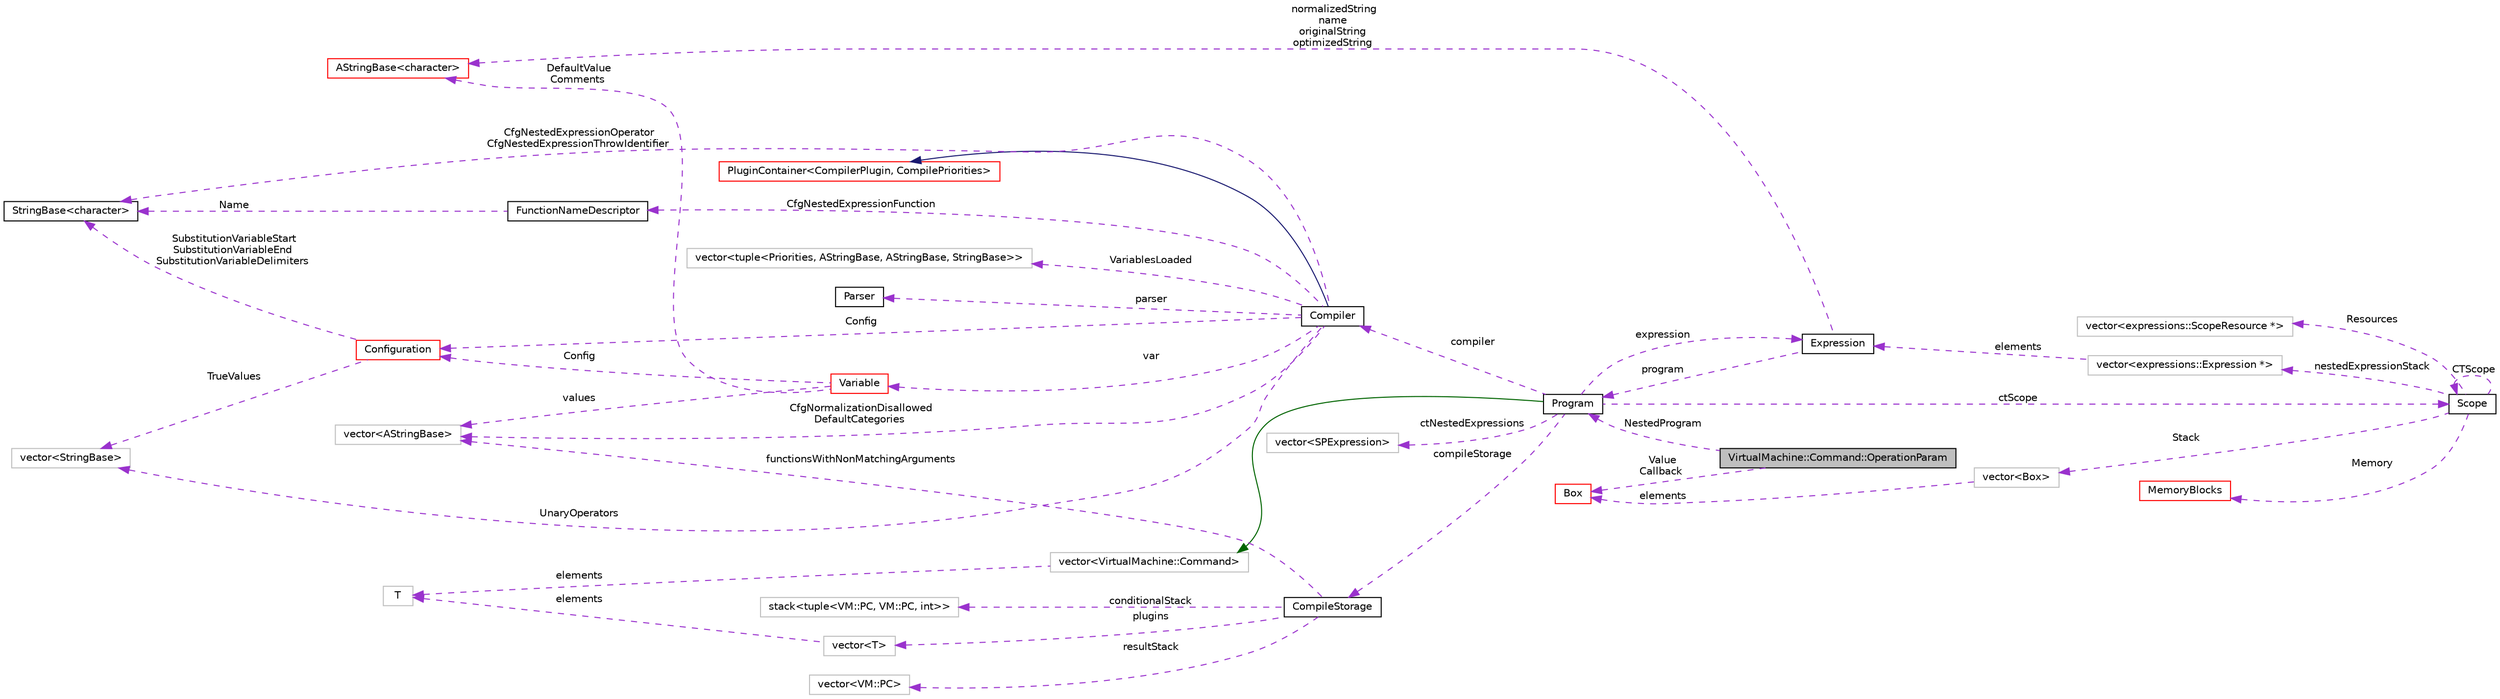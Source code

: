 digraph "VirtualMachine::Command::OperationParam"
{
  edge [fontname="Helvetica",fontsize="10",labelfontname="Helvetica",labelfontsize="10"];
  node [fontname="Helvetica",fontsize="10",shape=record];
  rankdir="LR";
  Node1 [label="VirtualMachine::Command::OperationParam",height=0.2,width=0.4,color="black", fillcolor="grey75", style="filled", fontcolor="black"];
  Node3 [label="vector\<VirtualMachine::Command\>",height=0.2,width=0.4,color="grey75", fillcolor="white", style="filled",tooltip="STL class. "];
  Node6 [label="PluginContainer\<CompilerPlugin, CompilePriorities\>",height=0.2,width=0.4,color="red", fillcolor="white", style="filled",URL="$classaworx_1_1lib_1_1util_1_1PluginContainer.html"];
  Node23 [label="vector\<AStringBase\>",height=0.2,width=0.4,color="grey75", fillcolor="white", style="filled"];
  Node31 [label="vector\<StringBase\>",height=0.2,width=0.4,color="grey75", fillcolor="white", style="filled"];
  Node36 [label="vector\<tuple\<Priorities, AStringBase, AStringBase, StringBase\>\>",height=0.2,width=0.4,color="grey75", fillcolor="white", style="filled"];
  Node43 [label="vector\<expressions::ScopeResource *\>",height=0.2,width=0.4,color="grey75", fillcolor="white", style="filled"];
  Node45 [label="vector\<expressions::Expression *\>",height=0.2,width=0.4,color="grey75", fillcolor="white", style="filled"];
  Node46 [label="vector\<Box\>",height=0.2,width=0.4,color="grey75", fillcolor="white", style="filled"];
  Node50 [label="vector\<SPExpression\>",height=0.2,width=0.4,color="grey75", fillcolor="white", style="filled"];
  Node52 [label="stack\<tuple\<VM::PC, VM::PC, int\>\>",height=0.2,width=0.4,color="grey75", fillcolor="white", style="filled"];
  Node53 [label="vector\<VM::PC\>",height=0.2,width=0.4,color="grey75", fillcolor="white", style="filled"];
  Node54 [label="vector\<T\>",height=0.2,width=0.4,color="grey75", fillcolor="white", style="filled",tooltip="STL class. "];
  Node21 [label="StringBase\<character\>",height=0.2,width=0.4,color="black", fillcolor="white", style="filled",URL="$classaworx_1_1lib_1_1strings_1_1StringBase.html"];
  Node33 [label="AStringBase\<character\>",height=0.2,width=0.4,color="red", fillcolor="white", style="filled",URL="$classaworx_1_1lib_1_1strings_1_1AStringBase.html"];
  Node2 -> Node1 [dir="back",color="darkorchid3",fontsize="10",style="dashed",label=" NestedProgram" ,fontname="Helvetica"];
  Node2 -> Node38 [dir="back",color="darkorchid3",fontsize="10",style="dashed",label=" program" ,fontname="Helvetica"];
  Node3 -> Node2 [dir="back",color="darkgreen",fontsize="10",style="solid",fontname="Helvetica"];
  Node4 -> Node3 [dir="back",color="darkorchid3",fontsize="10",style="dashed",label=" elements" ,fontname="Helvetica"];
  Node4 -> Node54 [dir="back",color="darkorchid3",fontsize="10",style="dashed",label=" elements" ,fontname="Helvetica"];
  Node5 -> Node2 [dir="back",color="darkorchid3",fontsize="10",style="dashed",label=" compiler" ,fontname="Helvetica"];
  Node6 -> Node5 [dir="back",color="midnightblue",fontsize="10",style="solid",fontname="Helvetica"];
  Node21 -> Node5 [dir="back",color="darkorchid3",fontsize="10",style="dashed",label=" CfgNestedExpressionOperator\nCfgNestedExpressionThrowIdentifier" ,fontname="Helvetica"];
  Node21 -> Node26 [dir="back",color="darkorchid3",fontsize="10",style="dashed",label=" SubstitutionVariableStart\nSubstitutionVariableEnd\nSubstitutionVariableDelimiters" ,fontname="Helvetica"];
  Node21 -> Node37 [dir="back",color="darkorchid3",fontsize="10",style="dashed",label=" Name" ,fontname="Helvetica"];
  Node22 -> Node5 [dir="back",color="darkorchid3",fontsize="10",style="dashed",label=" parser" ,fontname="Helvetica"];
  Node23 -> Node5 [dir="back",color="darkorchid3",fontsize="10",style="dashed",label=" CfgNormalizationDisallowed\nDefaultCategories" ,fontname="Helvetica"];
  Node23 -> Node25 [dir="back",color="darkorchid3",fontsize="10",style="dashed",label=" values" ,fontname="Helvetica"];
  Node23 -> Node51 [dir="back",color="darkorchid3",fontsize="10",style="dashed",label=" functionsWithNonMatchingArguments" ,fontname="Helvetica"];
  Node25 -> Node5 [dir="back",color="darkorchid3",fontsize="10",style="dashed",label=" var" ,fontname="Helvetica"];
  Node26 -> Node5 [dir="back",color="darkorchid3",fontsize="10",style="dashed",label=" Config" ,fontname="Helvetica"];
  Node26 -> Node25 [dir="back",color="darkorchid3",fontsize="10",style="dashed",label=" Config" ,fontname="Helvetica"];
  Node31 -> Node5 [dir="back",color="darkorchid3",fontsize="10",style="dashed",label=" UnaryOperators" ,fontname="Helvetica"];
  Node31 -> Node26 [dir="back",color="darkorchid3",fontsize="10",style="dashed",label=" TrueValues" ,fontname="Helvetica"];
  Node33 -> Node25 [dir="back",color="darkorchid3",fontsize="10",style="dashed",label=" DefaultValue\nComments" ,fontname="Helvetica"];
  Node33 -> Node38 [dir="back",color="darkorchid3",fontsize="10",style="dashed",label=" normalizedString\nname\noriginalString\noptimizedString" ,fontname="Helvetica"];
  Node36 -> Node5 [dir="back",color="darkorchid3",fontsize="10",style="dashed",label=" VariablesLoaded" ,fontname="Helvetica"];
  Node37 -> Node5 [dir="back",color="darkorchid3",fontsize="10",style="dashed",label=" CfgNestedExpressionFunction" ,fontname="Helvetica"];
  Node38 -> Node2 [dir="back",color="darkorchid3",fontsize="10",style="dashed",label=" expression" ,fontname="Helvetica"];
  Node38 -> Node45 [dir="back",color="darkorchid3",fontsize="10",style="dashed",label=" elements" ,fontname="Helvetica"];
  Node39 -> Node2 [dir="back",color="darkorchid3",fontsize="10",style="dashed",label=" ctScope" ,fontname="Helvetica"];
  Node39 -> Node39 [dir="back",color="darkorchid3",fontsize="10",style="dashed",label=" CTScope" ,fontname="Helvetica"];
  Node40 -> Node39 [dir="back",color="darkorchid3",fontsize="10",style="dashed",label=" Memory" ,fontname="Helvetica"];
  Node43 -> Node39 [dir="back",color="darkorchid3",fontsize="10",style="dashed",label=" Resources" ,fontname="Helvetica"];
  Node45 -> Node39 [dir="back",color="darkorchid3",fontsize="10",style="dashed",label=" nestedExpressionStack" ,fontname="Helvetica"];
  Node46 -> Node39 [dir="back",color="darkorchid3",fontsize="10",style="dashed",label=" Stack" ,fontname="Helvetica"];
  Node47 -> Node1 [dir="back",color="darkorchid3",fontsize="10",style="dashed",label=" Value\nCallback" ,fontname="Helvetica"];
  Node47 -> Node46 [dir="back",color="darkorchid3",fontsize="10",style="dashed",label=" elements" ,fontname="Helvetica"];
  Node50 -> Node2 [dir="back",color="darkorchid3",fontsize="10",style="dashed",label=" ctNestedExpressions" ,fontname="Helvetica"];
  Node51 -> Node2 [dir="back",color="darkorchid3",fontsize="10",style="dashed",label=" compileStorage" ,fontname="Helvetica"];
  Node52 -> Node51 [dir="back",color="darkorchid3",fontsize="10",style="dashed",label=" conditionalStack" ,fontname="Helvetica"];
  Node53 -> Node51 [dir="back",color="darkorchid3",fontsize="10",style="dashed",label=" resultStack" ,fontname="Helvetica"];
  Node54 -> Node51 [dir="back",color="darkorchid3",fontsize="10",style="dashed",label=" plugins" ,fontname="Helvetica"];
  Node2 [label="Program",height=0.2,width=0.4,color="black", fillcolor="white", style="filled",URL="$classaworx_1_1lib_1_1expressions_1_1detail_1_1Program.html"];
  Node4 [label="T",height=0.2,width=0.4,color="grey75", fillcolor="white", style="filled"];
  Node5 [label="Compiler",height=0.2,width=0.4,color="black", fillcolor="white", style="filled",URL="$classaworx_1_1lib_1_1expressions_1_1Compiler.html"];
  Node22 [label="Parser",height=0.2,width=0.4,color="black", fillcolor="white", style="filled",URL="$structaworx_1_1lib_1_1expressions_1_1detail_1_1Parser.html"];
  Node25 [label="Variable",height=0.2,width=0.4,color="red", fillcolor="white", style="filled",URL="$classaworx_1_1lib_1_1config_1_1Variable.html"];
  Node26 [label="Configuration",height=0.2,width=0.4,color="red", fillcolor="white", style="filled",URL="$classaworx_1_1lib_1_1config_1_1Configuration.html"];
  Node37 [label="FunctionNameDescriptor",height=0.2,width=0.4,color="black", fillcolor="white", style="filled",URL="$structaworx_1_1lib_1_1expressions_1_1FunctionNameDescriptor.html"];
  Node38 [label="Expression",height=0.2,width=0.4,color="black", fillcolor="white", style="filled",URL="$classaworx_1_1lib_1_1expressions_1_1Expression.html"];
  Node39 [label="Scope",height=0.2,width=0.4,color="black", fillcolor="white", style="filled",URL="$structaworx_1_1lib_1_1expressions_1_1Scope.html"];
  Node40 [label="MemoryBlocks",height=0.2,width=0.4,color="red", fillcolor="white", style="filled",URL="$classaworx_1_1lib_1_1util_1_1MemoryBlocks.html"];
  Node47 [label="Box",height=0.2,width=0.4,color="red", fillcolor="white", style="filled",URL="$classaworx_1_1lib_1_1boxing_1_1Box.html"];
  Node51 [label="CompileStorage",height=0.2,width=0.4,color="black", fillcolor="white", style="filled",URL="$structaworx_1_1lib_1_1expressions_1_1detail_1_1Program_1_1CompileStorage.html"];
}

